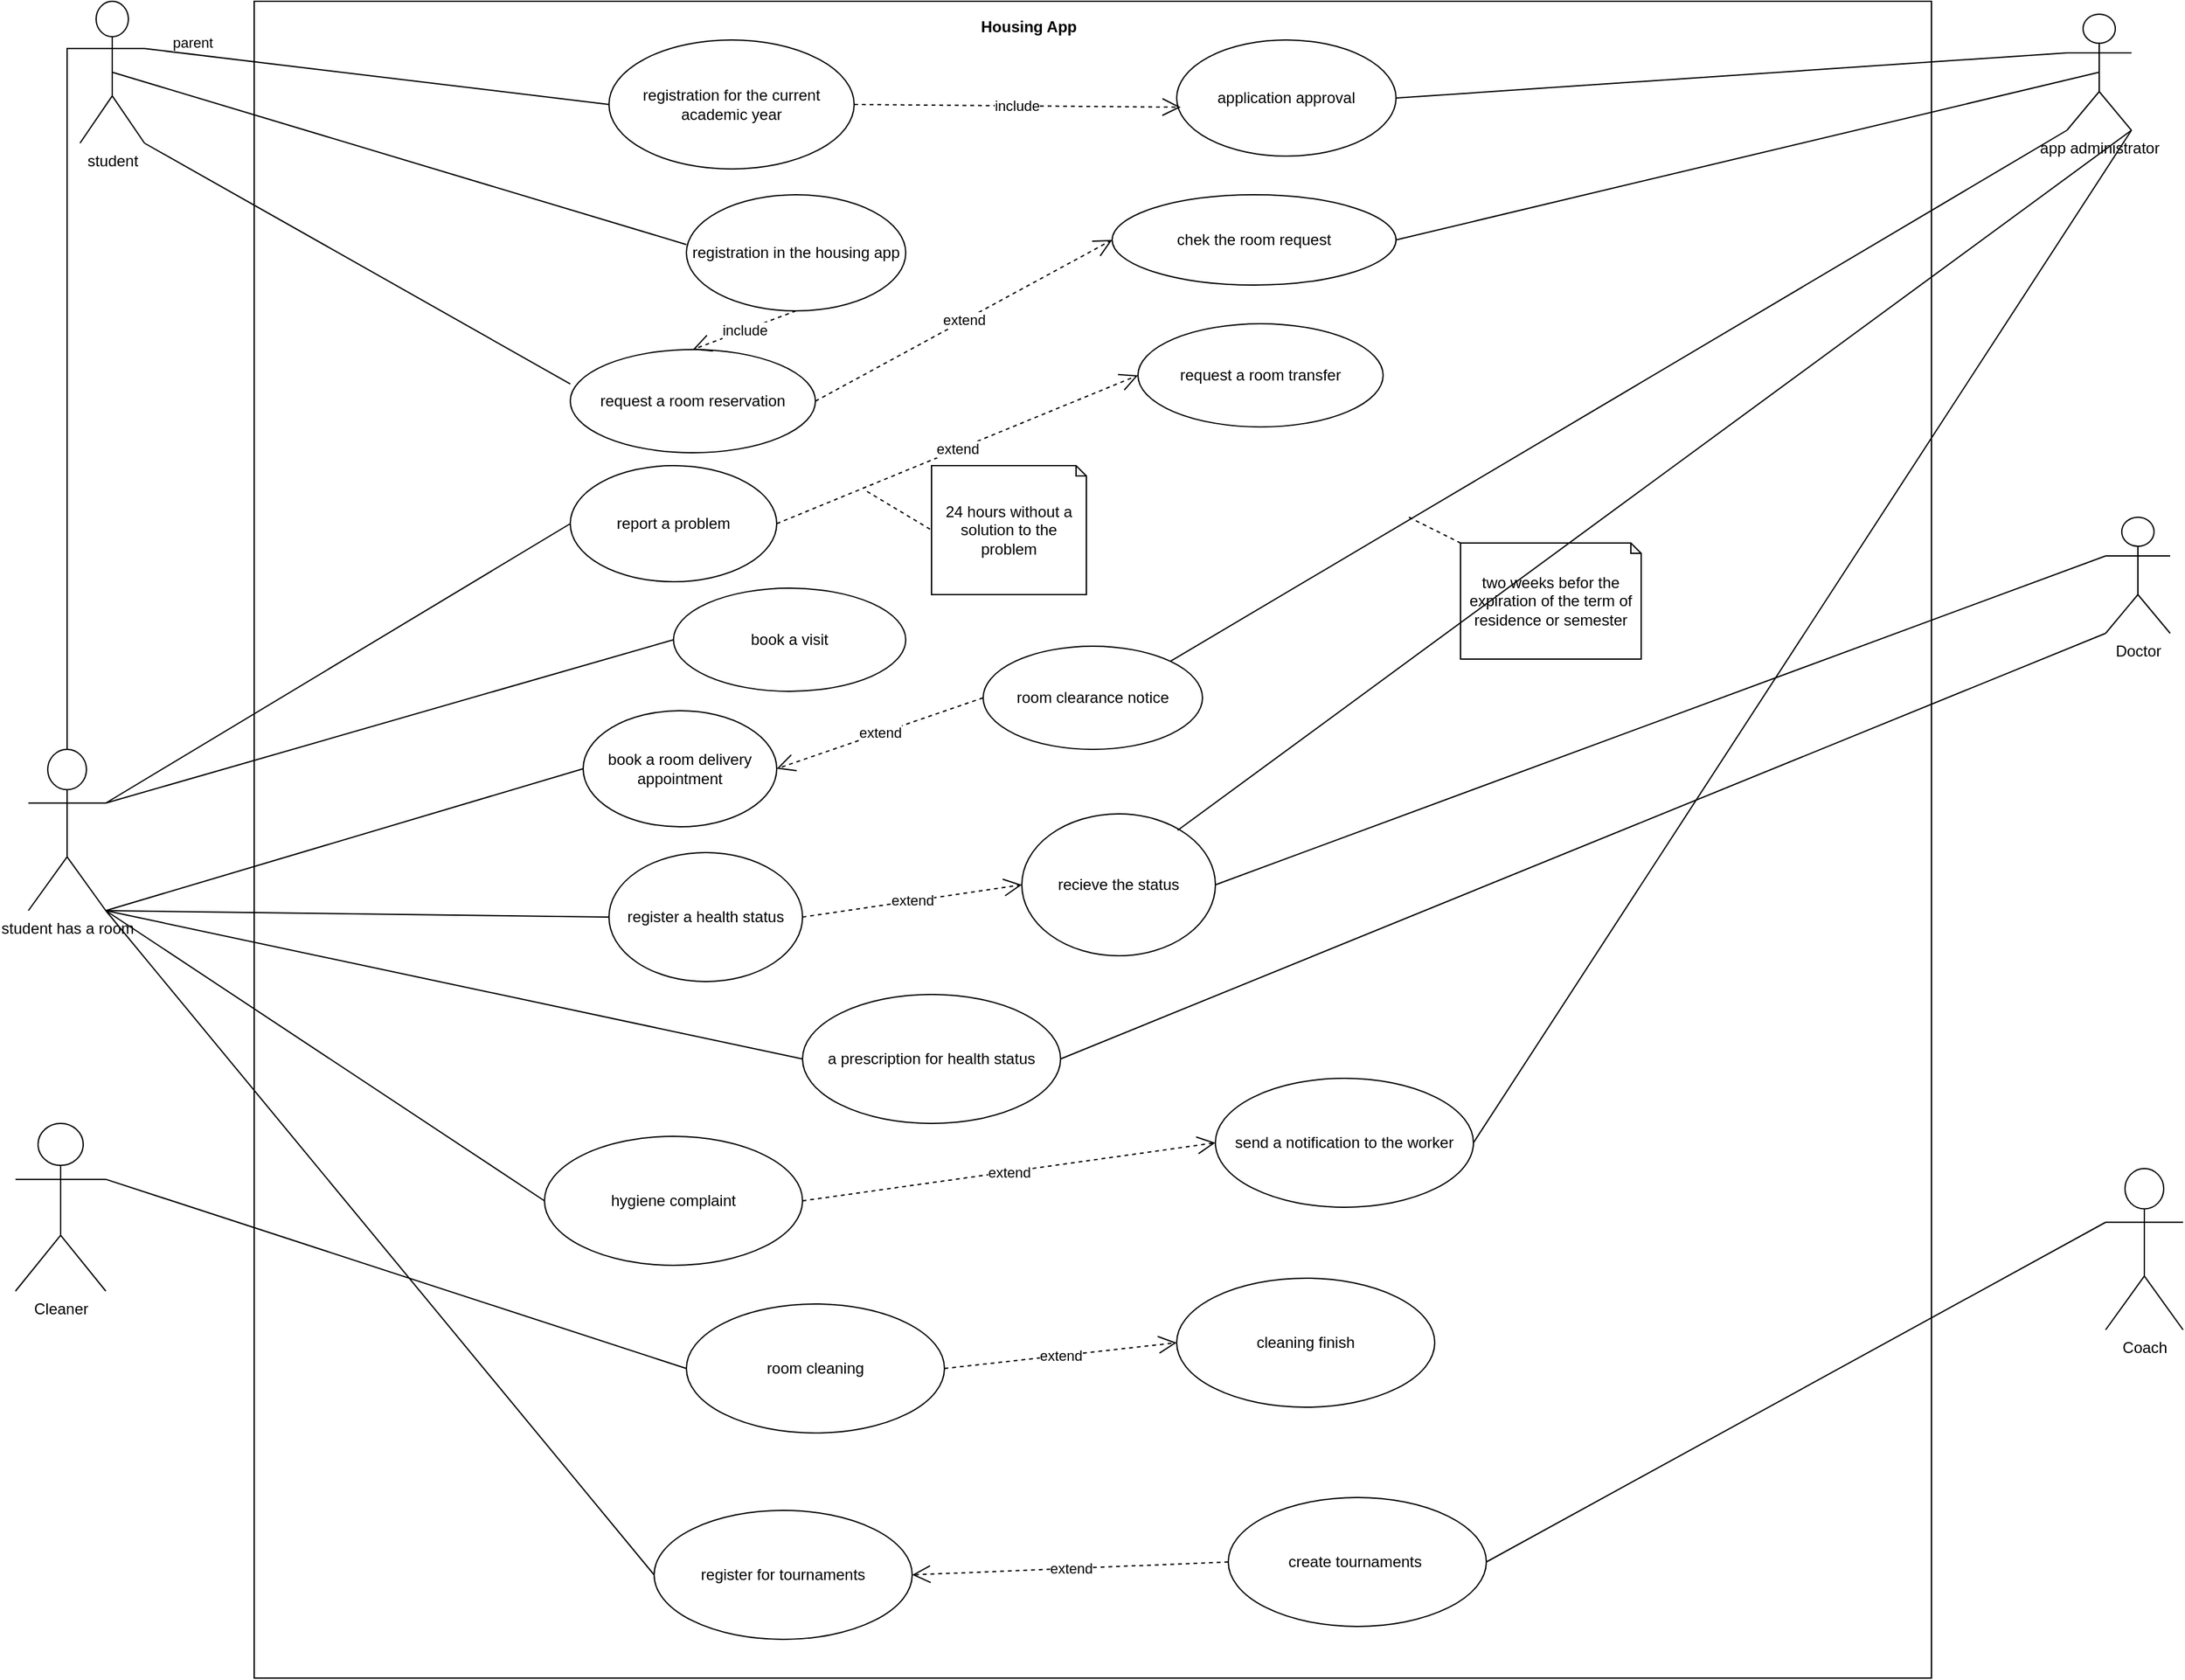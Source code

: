 <mxfile version="27.0.9">
  <diagram name="Page-1" id="1qSYMTkhyWxcSMtS8JcQ">
    <mxGraphModel dx="3227" dy="1415" grid="1" gridSize="10" guides="1" tooltips="1" connect="1" arrows="1" fold="1" page="1" pageScale="1" pageWidth="850" pageHeight="1100" math="0" shadow="0">
      <root>
        <mxCell id="0" />
        <mxCell id="1" parent="0" />
        <mxCell id="gQgKoov7AAUf1U1SuioG-2" value="" style="whiteSpace=wrap;html=1;aspect=fixed;" parent="1" vertex="1">
          <mxGeometry x="15" y="230" width="1300" height="1300" as="geometry" />
        </mxCell>
        <mxCell id="gQgKoov7AAUf1U1SuioG-3" value="student has a room" style="shape=umlActor;verticalLabelPosition=bottom;verticalAlign=top;html=1;outlineConnect=0;" parent="1" vertex="1">
          <mxGeometry x="-160" y="810" width="60" height="125" as="geometry" />
        </mxCell>
        <mxCell id="gQgKoov7AAUf1U1SuioG-4" value="registration for the current academic year" style="ellipse;whiteSpace=wrap;html=1;" parent="1" vertex="1">
          <mxGeometry x="290" y="260" width="190" height="100" as="geometry" />
        </mxCell>
        <mxCell id="gQgKoov7AAUf1U1SuioG-6" value="registration in the housing app" style="ellipse;whiteSpace=wrap;html=1;" parent="1" vertex="1">
          <mxGeometry x="350" y="380" width="170" height="90" as="geometry" />
        </mxCell>
        <mxCell id="gQgKoov7AAUf1U1SuioG-7" value="" style="endArrow=none;html=1;rounded=0;entryX=0;entryY=0.429;entryDx=0;entryDy=0;entryPerimeter=0;exitX=0.5;exitY=0.5;exitDx=0;exitDy=0;exitPerimeter=0;" parent="1" source="gQgKoov7AAUf1U1SuioG-1" target="gQgKoov7AAUf1U1SuioG-6" edge="1">
          <mxGeometry width="50" height="50" relative="1" as="geometry">
            <mxPoint x="190" y="440" as="sourcePoint" />
            <mxPoint x="240" y="390" as="targetPoint" />
          </mxGeometry>
        </mxCell>
        <mxCell id="gQgKoov7AAUf1U1SuioG-8" value="request a room reservation" style="ellipse;whiteSpace=wrap;html=1;" parent="1" vertex="1">
          <mxGeometry x="260" y="500" width="190" height="80" as="geometry" />
        </mxCell>
        <mxCell id="gQgKoov7AAUf1U1SuioG-9" value="" style="endArrow=none;html=1;rounded=0;entryX=0;entryY=0.333;entryDx=0;entryDy=0;entryPerimeter=0;exitX=1;exitY=1;exitDx=0;exitDy=0;exitPerimeter=0;" parent="1" source="gQgKoov7AAUf1U1SuioG-1" target="gQgKoov7AAUf1U1SuioG-8" edge="1">
          <mxGeometry width="50" height="50" relative="1" as="geometry">
            <mxPoint x="210" y="480" as="sourcePoint" />
            <mxPoint x="260" y="430" as="targetPoint" />
          </mxGeometry>
        </mxCell>
        <mxCell id="gQgKoov7AAUf1U1SuioG-16" value="" style="endArrow=none;html=1;rounded=0;entryX=0;entryY=0.5;entryDx=0;entryDy=0;exitX=1;exitY=0.333;exitDx=0;exitDy=0;exitPerimeter=0;" parent="1" source="gQgKoov7AAUf1U1SuioG-1" target="gQgKoov7AAUf1U1SuioG-4" edge="1">
          <mxGeometry width="50" height="50" relative="1" as="geometry">
            <mxPoint x="220" y="240" as="sourcePoint" />
            <mxPoint x="385" y="286" as="targetPoint" />
          </mxGeometry>
        </mxCell>
        <mxCell id="gQgKoov7AAUf1U1SuioG-17" value="include" style="endArrow=open;endSize=12;dashed=1;html=1;rounded=0;exitX=0.5;exitY=1;exitDx=0;exitDy=0;entryX=0.5;entryY=0;entryDx=0;entryDy=0;" parent="1" source="gQgKoov7AAUf1U1SuioG-6" target="gQgKoov7AAUf1U1SuioG-8" edge="1">
          <mxGeometry width="160" relative="1" as="geometry">
            <mxPoint x="210" y="600" as="sourcePoint" />
            <mxPoint x="370" y="600" as="targetPoint" />
          </mxGeometry>
        </mxCell>
        <mxCell id="gQgKoov7AAUf1U1SuioG-21" value="report a problem" style="ellipse;whiteSpace=wrap;html=1;" parent="1" vertex="1">
          <mxGeometry x="260" y="590" width="160" height="90" as="geometry" />
        </mxCell>
        <mxCell id="gQgKoov7AAUf1U1SuioG-23" value="" style="endArrow=none;html=1;rounded=0;entryX=0;entryY=0.5;entryDx=0;entryDy=0;exitX=1;exitY=0.333;exitDx=0;exitDy=0;exitPerimeter=0;" parent="1" source="gQgKoov7AAUf1U1SuioG-3" target="gQgKoov7AAUf1U1SuioG-21" edge="1">
          <mxGeometry width="50" height="50" relative="1" as="geometry">
            <mxPoint x="230" y="630" as="sourcePoint" />
            <mxPoint x="380" y="620" as="targetPoint" />
          </mxGeometry>
        </mxCell>
        <mxCell id="gQgKoov7AAUf1U1SuioG-24" value="book a visit" style="ellipse;whiteSpace=wrap;html=1;" parent="1" vertex="1">
          <mxGeometry x="340" y="685" width="180" height="80" as="geometry" />
        </mxCell>
        <mxCell id="gQgKoov7AAUf1U1SuioG-25" value="" style="endArrow=none;html=1;rounded=0;entryX=0;entryY=0.5;entryDx=0;entryDy=0;exitX=1;exitY=0.333;exitDx=0;exitDy=0;exitPerimeter=0;" parent="1" source="gQgKoov7AAUf1U1SuioG-3" target="gQgKoov7AAUf1U1SuioG-24" edge="1">
          <mxGeometry width="50" height="50" relative="1" as="geometry">
            <mxPoint x="220" y="690" as="sourcePoint" />
            <mxPoint x="370" y="680" as="targetPoint" />
          </mxGeometry>
        </mxCell>
        <mxCell id="gQgKoov7AAUf1U1SuioG-26" value="book a room delivery appointment" style="ellipse;whiteSpace=wrap;html=1;" parent="1" vertex="1">
          <mxGeometry x="270" y="780" width="150" height="90" as="geometry" />
        </mxCell>
        <mxCell id="gQgKoov7AAUf1U1SuioG-27" value="" style="endArrow=none;html=1;rounded=0;entryX=0;entryY=0.5;entryDx=0;entryDy=0;exitX=1;exitY=1;exitDx=0;exitDy=0;exitPerimeter=0;" parent="1" source="gQgKoov7AAUf1U1SuioG-3" target="gQgKoov7AAUf1U1SuioG-26" edge="1">
          <mxGeometry width="50" height="50" relative="1" as="geometry">
            <mxPoint x="220" y="830" as="sourcePoint" />
            <mxPoint x="370" y="820" as="targetPoint" />
          </mxGeometry>
        </mxCell>
        <mxCell id="gQgKoov7AAUf1U1SuioG-32" value="chek the room request" style="ellipse;whiteSpace=wrap;html=1;" parent="1" vertex="1">
          <mxGeometry x="680" y="380" width="220" height="70" as="geometry" />
        </mxCell>
        <mxCell id="gQgKoov7AAUf1U1SuioG-33" value="application approval" style="ellipse;whiteSpace=wrap;html=1;" parent="1" vertex="1">
          <mxGeometry x="730" y="260" width="170" height="90" as="geometry" />
        </mxCell>
        <mxCell id="gQgKoov7AAUf1U1SuioG-34" value="app administrator" style="shape=umlActor;verticalLabelPosition=bottom;verticalAlign=top;html=1;outlineConnect=0;" parent="1" vertex="1">
          <mxGeometry x="1420" y="240" width="50" height="90" as="geometry" />
        </mxCell>
        <mxCell id="gQgKoov7AAUf1U1SuioG-35" value="" style="endArrow=none;html=1;rounded=0;entryX=0;entryY=0.333;entryDx=0;entryDy=0;entryPerimeter=0;exitX=1;exitY=0.5;exitDx=0;exitDy=0;" parent="1" source="gQgKoov7AAUf1U1SuioG-33" target="gQgKoov7AAUf1U1SuioG-34" edge="1">
          <mxGeometry width="50" height="50" relative="1" as="geometry">
            <mxPoint x="600" y="580" as="sourcePoint" />
            <mxPoint x="750" y="710" as="targetPoint" />
          </mxGeometry>
        </mxCell>
        <mxCell id="gQgKoov7AAUf1U1SuioG-36" value="" style="endArrow=none;html=1;rounded=0;exitX=1;exitY=0.5;exitDx=0;exitDy=0;entryX=0.5;entryY=0.5;entryDx=0;entryDy=0;entryPerimeter=0;" parent="1" source="gQgKoov7AAUf1U1SuioG-32" target="gQgKoov7AAUf1U1SuioG-34" edge="1">
          <mxGeometry width="50" height="50" relative="1" as="geometry">
            <mxPoint x="600" y="530" as="sourcePoint" />
            <mxPoint x="750" y="660" as="targetPoint" />
          </mxGeometry>
        </mxCell>
        <mxCell id="gQgKoov7AAUf1U1SuioG-37" value="include" style="endArrow=open;endSize=12;dashed=1;html=1;rounded=0;exitX=1;exitY=0.5;exitDx=0;exitDy=0;entryX=0.018;entryY=0.579;entryDx=0;entryDy=0;entryPerimeter=0;" parent="1" source="gQgKoov7AAUf1U1SuioG-4" target="gQgKoov7AAUf1U1SuioG-33" edge="1">
          <mxGeometry width="160" relative="1" as="geometry">
            <mxPoint x="450" y="190" as="sourcePoint" />
            <mxPoint x="450" y="250" as="targetPoint" />
          </mxGeometry>
        </mxCell>
        <mxCell id="gQgKoov7AAUf1U1SuioG-38" value="extend" style="endArrow=open;endSize=12;dashed=1;html=1;rounded=0;exitX=1;exitY=0.5;exitDx=0;exitDy=0;entryX=0;entryY=0.5;entryDx=0;entryDy=0;" parent="1" source="gQgKoov7AAUf1U1SuioG-8" target="gQgKoov7AAUf1U1SuioG-32" edge="1">
          <mxGeometry width="160" relative="1" as="geometry">
            <mxPoint x="520" y="530" as="sourcePoint" />
            <mxPoint x="520" y="590" as="targetPoint" />
          </mxGeometry>
        </mxCell>
        <mxCell id="gQgKoov7AAUf1U1SuioG-39" value="request a room transfer" style="ellipse;whiteSpace=wrap;html=1;" parent="1" vertex="1">
          <mxGeometry x="700" y="480" width="190" height="80" as="geometry" />
        </mxCell>
        <mxCell id="gQgKoov7AAUf1U1SuioG-40" value="extend" style="endArrow=open;endSize=12;dashed=1;html=1;rounded=0;exitX=1;exitY=0.5;exitDx=0;exitDy=0;entryX=0;entryY=0.5;entryDx=0;entryDy=0;" parent="1" source="gQgKoov7AAUf1U1SuioG-21" target="gQgKoov7AAUf1U1SuioG-39" edge="1">
          <mxGeometry width="160" relative="1" as="geometry">
            <mxPoint x="450" y="590" as="sourcePoint" />
            <mxPoint x="450" y="650" as="targetPoint" />
            <mxPoint as="offset" />
          </mxGeometry>
        </mxCell>
        <mxCell id="gQgKoov7AAUf1U1SuioG-41" value="24 hours without a solution to the problem" style="shape=note;whiteSpace=wrap;html=1;backgroundOutline=1;darkOpacity=0.05;size=8;" parent="1" vertex="1">
          <mxGeometry x="540" y="590" width="120" height="100" as="geometry" />
        </mxCell>
        <mxCell id="gQgKoov7AAUf1U1SuioG-42" value="" style="endArrow=none;dashed=1;html=1;rounded=0;entryX=0;entryY=0.5;entryDx=0;entryDy=0;entryPerimeter=0;" parent="1" target="gQgKoov7AAUf1U1SuioG-41" edge="1">
          <mxGeometry width="50" height="50" relative="1" as="geometry">
            <mxPoint x="490" y="610" as="sourcePoint" />
            <mxPoint x="470" y="510" as="targetPoint" />
            <Array as="points" />
          </mxGeometry>
        </mxCell>
        <mxCell id="gQgKoov7AAUf1U1SuioG-46" value="room clearance notice" style="ellipse;whiteSpace=wrap;html=1;" parent="1" vertex="1">
          <mxGeometry x="580" y="730" width="170" height="80" as="geometry" />
        </mxCell>
        <mxCell id="gQgKoov7AAUf1U1SuioG-47" value="" style="endArrow=none;html=1;rounded=0;entryX=0;entryY=1;entryDx=0;entryDy=0;entryPerimeter=0;exitX=1;exitY=0;exitDx=0;exitDy=0;" parent="1" source="gQgKoov7AAUf1U1SuioG-46" target="gQgKoov7AAUf1U1SuioG-34" edge="1">
          <mxGeometry width="50" height="50" relative="1" as="geometry">
            <mxPoint x="760" y="550" as="sourcePoint" />
            <mxPoint x="865" y="530" as="targetPoint" />
          </mxGeometry>
        </mxCell>
        <mxCell id="gQgKoov7AAUf1U1SuioG-48" value="extend" style="endArrow=open;endSize=12;dashed=1;html=1;rounded=0;exitX=0;exitY=0.5;exitDx=0;exitDy=0;entryX=1;entryY=0.5;entryDx=0;entryDy=0;" parent="1" source="gQgKoov7AAUf1U1SuioG-46" target="gQgKoov7AAUf1U1SuioG-26" edge="1">
          <mxGeometry width="160" relative="1" as="geometry">
            <mxPoint x="480" y="760" as="sourcePoint" />
            <mxPoint x="580" y="670" as="targetPoint" />
          </mxGeometry>
        </mxCell>
        <mxCell id="gQgKoov7AAUf1U1SuioG-50" value="two weeks befor the expiration of the term of residence or semester" style="shape=note;whiteSpace=wrap;html=1;backgroundOutline=1;darkOpacity=0.05;size=8;" parent="1" vertex="1">
          <mxGeometry x="950" y="650" width="140" height="90" as="geometry" />
        </mxCell>
        <mxCell id="gQgKoov7AAUf1U1SuioG-55" value="Housing App" style="text;align=center;fontStyle=1;verticalAlign=middle;spacingLeft=3;spacingRight=3;strokeColor=none;rotatable=0;points=[[0,0.5],[1,0.5]];portConstraint=eastwest;html=1;" parent="1" vertex="1">
          <mxGeometry x="567.5" y="230" width="95" height="40" as="geometry" />
        </mxCell>
        <mxCell id="sXfk8YGn-ii0cppNDWwh-1" value="" style="endArrow=none;dashed=1;html=1;rounded=0;entryX=0;entryY=0;entryDx=0;entryDy=0;entryPerimeter=0;" edge="1" parent="1" target="gQgKoov7AAUf1U1SuioG-50">
          <mxGeometry width="50" height="50" relative="1" as="geometry">
            <mxPoint x="910" y="630" as="sourcePoint" />
            <mxPoint x="940" y="680" as="targetPoint" />
            <Array as="points" />
          </mxGeometry>
        </mxCell>
        <mxCell id="sXfk8YGn-ii0cppNDWwh-2" value="register a health status" style="ellipse;whiteSpace=wrap;html=1;" vertex="1" parent="1">
          <mxGeometry x="290" y="890" width="150" height="100" as="geometry" />
        </mxCell>
        <mxCell id="sXfk8YGn-ii0cppNDWwh-3" value="recieve the status" style="ellipse;whiteSpace=wrap;html=1;" vertex="1" parent="1">
          <mxGeometry x="610" y="860" width="150" height="110" as="geometry" />
        </mxCell>
        <mxCell id="sXfk8YGn-ii0cppNDWwh-4" value="extend" style="endArrow=open;endSize=12;dashed=1;html=1;rounded=0;exitX=1;exitY=0.5;exitDx=0;exitDy=0;entryX=0;entryY=0.5;entryDx=0;entryDy=0;" edge="1" parent="1" source="sXfk8YGn-ii0cppNDWwh-2" target="sXfk8YGn-ii0cppNDWwh-3">
          <mxGeometry width="160" relative="1" as="geometry">
            <mxPoint x="750" y="930" as="sourcePoint" />
            <mxPoint x="670" y="975" as="targetPoint" />
          </mxGeometry>
        </mxCell>
        <mxCell id="sXfk8YGn-ii0cppNDWwh-5" value="Doctor" style="shape=umlActor;verticalLabelPosition=bottom;verticalAlign=top;html=1;outlineConnect=0;" vertex="1" parent="1">
          <mxGeometry x="1450" y="630" width="50" height="90" as="geometry" />
        </mxCell>
        <mxCell id="sXfk8YGn-ii0cppNDWwh-8" value="Coach" style="shape=umlActor;verticalLabelPosition=bottom;verticalAlign=top;html=1;outlineConnect=0;" vertex="1" parent="1">
          <mxGeometry x="1450" y="1135" width="60" height="125" as="geometry" />
        </mxCell>
        <mxCell id="sXfk8YGn-ii0cppNDWwh-9" value="Cleaner" style="shape=umlActor;verticalLabelPosition=bottom;verticalAlign=top;html=1;outlineConnect=0;" vertex="1" parent="1">
          <mxGeometry x="-170" y="1100" width="70" height="130" as="geometry" />
        </mxCell>
        <mxCell id="sXfk8YGn-ii0cppNDWwh-10" value="" style="endArrow=none;html=1;rounded=0;entryX=0;entryY=0.5;entryDx=0;entryDy=0;exitX=1;exitY=1;exitDx=0;exitDy=0;exitPerimeter=0;" edge="1" parent="1" source="gQgKoov7AAUf1U1SuioG-3" target="sXfk8YGn-ii0cppNDWwh-2">
          <mxGeometry width="50" height="50" relative="1" as="geometry">
            <mxPoint x="200" y="860" as="sourcePoint" />
            <mxPoint x="350" y="940" as="targetPoint" />
          </mxGeometry>
        </mxCell>
        <mxCell id="sXfk8YGn-ii0cppNDWwh-11" value="" style="endArrow=none;html=1;rounded=0;exitX=1;exitY=0.5;exitDx=0;exitDy=0;entryX=0;entryY=0.333;entryDx=0;entryDy=0;entryPerimeter=0;" edge="1" parent="1" source="sXfk8YGn-ii0cppNDWwh-3" target="sXfk8YGn-ii0cppNDWwh-5">
          <mxGeometry width="50" height="50" relative="1" as="geometry">
            <mxPoint x="940" y="860" as="sourcePoint" />
            <mxPoint x="1090" y="940" as="targetPoint" />
          </mxGeometry>
        </mxCell>
        <mxCell id="sXfk8YGn-ii0cppNDWwh-12" value="" style="endArrow=none;html=1;rounded=0;entryX=1;entryY=1;entryDx=0;entryDy=0;exitX=0.805;exitY=0.116;exitDx=0;exitDy=0;exitPerimeter=0;entryPerimeter=0;" edge="1" parent="1" source="sXfk8YGn-ii0cppNDWwh-3" target="gQgKoov7AAUf1U1SuioG-34">
          <mxGeometry width="50" height="50" relative="1" as="geometry">
            <mxPoint x="1030" y="550" as="sourcePoint" />
            <mxPoint x="1180" y="630" as="targetPoint" />
          </mxGeometry>
        </mxCell>
        <mxCell id="sXfk8YGn-ii0cppNDWwh-13" value="a prescription for health status" style="ellipse;whiteSpace=wrap;html=1;" vertex="1" parent="1">
          <mxGeometry x="440" y="1000" width="200" height="100" as="geometry" />
        </mxCell>
        <mxCell id="sXfk8YGn-ii0cppNDWwh-14" value="" style="endArrow=none;html=1;rounded=0;entryX=0;entryY=0.5;entryDx=0;entryDy=0;exitX=1;exitY=1;exitDx=0;exitDy=0;exitPerimeter=0;" edge="1" parent="1" source="gQgKoov7AAUf1U1SuioG-3" target="sXfk8YGn-ii0cppNDWwh-13">
          <mxGeometry width="50" height="50" relative="1" as="geometry">
            <mxPoint x="250" y="1030" as="sourcePoint" />
            <mxPoint x="462" y="990" as="targetPoint" />
          </mxGeometry>
        </mxCell>
        <mxCell id="sXfk8YGn-ii0cppNDWwh-16" value="" style="endArrow=none;html=1;rounded=0;exitX=1;exitY=0.5;exitDx=0;exitDy=0;entryX=0;entryY=1;entryDx=0;entryDy=0;entryPerimeter=0;" edge="1" parent="1" source="sXfk8YGn-ii0cppNDWwh-13" target="sXfk8YGn-ii0cppNDWwh-5">
          <mxGeometry width="50" height="50" relative="1" as="geometry">
            <mxPoint x="850" y="1255" as="sourcePoint" />
            <mxPoint x="1430" y="1000" as="targetPoint" />
          </mxGeometry>
        </mxCell>
        <mxCell id="gQgKoov7AAUf1U1SuioG-1" value="student" style="shape=umlActor;verticalLabelPosition=bottom;verticalAlign=top;html=1;outlineConnect=0;" parent="1" vertex="1">
          <mxGeometry x="-120" y="230" width="50" height="110" as="geometry" />
        </mxCell>
        <mxCell id="sXfk8YGn-ii0cppNDWwh-20" value="" style="endArrow=none;html=1;edgeStyle=orthogonalEdgeStyle;rounded=0;entryX=0;entryY=0.333;entryDx=0;entryDy=0;entryPerimeter=0;exitX=0.5;exitY=0;exitDx=0;exitDy=0;exitPerimeter=0;" edge="1" parent="1" source="gQgKoov7AAUf1U1SuioG-3" target="gQgKoov7AAUf1U1SuioG-1">
          <mxGeometry relative="1" as="geometry">
            <mxPoint x="-70" y="505" as="sourcePoint" />
            <mxPoint x="-190" y="400" as="targetPoint" />
          </mxGeometry>
        </mxCell>
        <mxCell id="sXfk8YGn-ii0cppNDWwh-21" value="parent" style="edgeLabel;resizable=0;html=1;align=left;verticalAlign=bottom;" connectable="0" vertex="1" parent="sXfk8YGn-ii0cppNDWwh-20">
          <mxGeometry x="-1" relative="1" as="geometry">
            <mxPoint x="80" y="-540" as="offset" />
          </mxGeometry>
        </mxCell>
        <mxCell id="sXfk8YGn-ii0cppNDWwh-22" value="hygiene complaint" style="ellipse;whiteSpace=wrap;html=1;" vertex="1" parent="1">
          <mxGeometry x="240" y="1110" width="200" height="100" as="geometry" />
        </mxCell>
        <mxCell id="sXfk8YGn-ii0cppNDWwh-23" value="send a notification to the worker" style="ellipse;whiteSpace=wrap;html=1;" vertex="1" parent="1">
          <mxGeometry x="760" y="1065" width="200" height="100" as="geometry" />
        </mxCell>
        <mxCell id="sXfk8YGn-ii0cppNDWwh-24" value="extend" style="endArrow=open;endSize=12;dashed=1;html=1;rounded=0;exitX=1;exitY=0.5;exitDx=0;exitDy=0;entryX=0;entryY=0.5;entryDx=0;entryDy=0;" edge="1" parent="1" source="sXfk8YGn-ii0cppNDWwh-22" target="sXfk8YGn-ii0cppNDWwh-23">
          <mxGeometry width="160" relative="1" as="geometry">
            <mxPoint x="590" y="1215" as="sourcePoint" />
            <mxPoint x="760" y="1190" as="targetPoint" />
          </mxGeometry>
        </mxCell>
        <mxCell id="sXfk8YGn-ii0cppNDWwh-25" value="" style="endArrow=none;html=1;rounded=0;entryX=0;entryY=0.5;entryDx=0;entryDy=0;exitX=1;exitY=1;exitDx=0;exitDy=0;exitPerimeter=0;" edge="1" parent="1" source="gQgKoov7AAUf1U1SuioG-3" target="sXfk8YGn-ii0cppNDWwh-22">
          <mxGeometry width="50" height="50" relative="1" as="geometry">
            <mxPoint x="90" y="1130" as="sourcePoint" />
            <mxPoint x="630" y="1245" as="targetPoint" />
          </mxGeometry>
        </mxCell>
        <mxCell id="sXfk8YGn-ii0cppNDWwh-26" value="" style="endArrow=none;html=1;rounded=0;entryX=1;entryY=1;entryDx=0;entryDy=0;exitX=1;exitY=0.5;exitDx=0;exitDy=0;entryPerimeter=0;" edge="1" parent="1" source="sXfk8YGn-ii0cppNDWwh-23" target="gQgKoov7AAUf1U1SuioG-34">
          <mxGeometry width="50" height="50" relative="1" as="geometry">
            <mxPoint x="1080" y="980" as="sourcePoint" />
            <mxPoint x="1620" y="1095" as="targetPoint" />
          </mxGeometry>
        </mxCell>
        <mxCell id="sXfk8YGn-ii0cppNDWwh-27" value="room cleaning" style="ellipse;whiteSpace=wrap;html=1;" vertex="1" parent="1">
          <mxGeometry x="350" y="1240" width="200" height="100" as="geometry" />
        </mxCell>
        <mxCell id="sXfk8YGn-ii0cppNDWwh-28" value="cleaning finish" style="ellipse;whiteSpace=wrap;html=1;" vertex="1" parent="1">
          <mxGeometry x="730" y="1220" width="200" height="100" as="geometry" />
        </mxCell>
        <mxCell id="sXfk8YGn-ii0cppNDWwh-29" value="extend" style="endArrow=open;endSize=12;dashed=1;html=1;rounded=0;exitX=1;exitY=0.5;exitDx=0;exitDy=0;entryX=0;entryY=0.5;entryDx=0;entryDy=0;" edge="1" parent="1" source="sXfk8YGn-ii0cppNDWwh-27" target="sXfk8YGn-ii0cppNDWwh-28">
          <mxGeometry width="160" relative="1" as="geometry">
            <mxPoint x="630" y="1335" as="sourcePoint" />
            <mxPoint x="720" y="1290" as="targetPoint" />
          </mxGeometry>
        </mxCell>
        <mxCell id="sXfk8YGn-ii0cppNDWwh-30" value="" style="endArrow=none;html=1;rounded=0;entryX=0;entryY=0.5;entryDx=0;entryDy=0;exitX=1;exitY=0.333;exitDx=0;exitDy=0;exitPerimeter=0;" edge="1" parent="1" source="sXfk8YGn-ii0cppNDWwh-9" target="sXfk8YGn-ii0cppNDWwh-27">
          <mxGeometry width="50" height="50" relative="1" as="geometry">
            <mxPoint x="70" y="1290" as="sourcePoint" />
            <mxPoint x="410" y="1515" as="targetPoint" />
          </mxGeometry>
        </mxCell>
        <mxCell id="sXfk8YGn-ii0cppNDWwh-31" value="register for tournaments" style="ellipse;whiteSpace=wrap;html=1;" vertex="1" parent="1">
          <mxGeometry x="325" y="1400" width="200" height="100" as="geometry" />
        </mxCell>
        <mxCell id="sXfk8YGn-ii0cppNDWwh-32" value="create tournaments&amp;nbsp;" style="ellipse;whiteSpace=wrap;html=1;" vertex="1" parent="1">
          <mxGeometry x="770" y="1390" width="200" height="100" as="geometry" />
        </mxCell>
        <mxCell id="sXfk8YGn-ii0cppNDWwh-33" value="extend" style="endArrow=open;endSize=12;dashed=1;html=1;rounded=0;exitX=0;exitY=0.5;exitDx=0;exitDy=0;entryX=1;entryY=0.5;entryDx=0;entryDy=0;" edge="1" parent="1" source="sXfk8YGn-ii0cppNDWwh-32" target="sXfk8YGn-ii0cppNDWwh-31">
          <mxGeometry width="160" relative="1" as="geometry">
            <mxPoint x="770" y="1460" as="sourcePoint" />
            <mxPoint x="950" y="1440" as="targetPoint" />
          </mxGeometry>
        </mxCell>
        <mxCell id="sXfk8YGn-ii0cppNDWwh-34" value="" style="endArrow=none;html=1;rounded=0;entryX=0;entryY=0.5;entryDx=0;entryDy=0;exitX=1;exitY=1;exitDx=0;exitDy=0;exitPerimeter=0;" edge="1" parent="1" source="gQgKoov7AAUf1U1SuioG-3" target="sXfk8YGn-ii0cppNDWwh-31">
          <mxGeometry width="50" height="50" relative="1" as="geometry">
            <mxPoint x="100" y="1350" as="sourcePoint" />
            <mxPoint x="550" y="1497" as="targetPoint" />
          </mxGeometry>
        </mxCell>
        <mxCell id="sXfk8YGn-ii0cppNDWwh-35" value="" style="endArrow=none;html=1;rounded=0;entryX=0;entryY=0.333;entryDx=0;entryDy=0;exitX=1;exitY=0.5;exitDx=0;exitDy=0;entryPerimeter=0;" edge="1" parent="1" source="sXfk8YGn-ii0cppNDWwh-32" target="sXfk8YGn-ii0cppNDWwh-8">
          <mxGeometry width="50" height="50" relative="1" as="geometry">
            <mxPoint x="1190" y="1280" as="sourcePoint" />
            <mxPoint x="1640" y="1427" as="targetPoint" />
          </mxGeometry>
        </mxCell>
      </root>
    </mxGraphModel>
  </diagram>
</mxfile>
